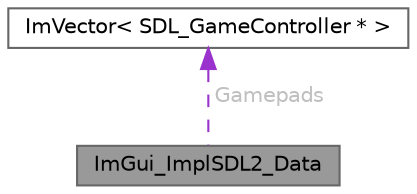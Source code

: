 digraph "ImGui_ImplSDL2_Data"
{
 // LATEX_PDF_SIZE
  bgcolor="transparent";
  edge [fontname=Helvetica,fontsize=10,labelfontname=Helvetica,labelfontsize=10];
  node [fontname=Helvetica,fontsize=10,shape=box,height=0.2,width=0.4];
  Node1 [id="Node000001",label="ImGui_ImplSDL2_Data",height=0.2,width=0.4,color="gray40", fillcolor="grey60", style="filled", fontcolor="black",tooltip=" "];
  Node2 -> Node1 [id="edge1_Node000001_Node000002",dir="back",color="darkorchid3",style="dashed",tooltip=" ",label=" Gamepads",fontcolor="grey" ];
  Node2 [id="Node000002",label="ImVector\< SDL_GameController * \>",height=0.2,width=0.4,color="gray40", fillcolor="white", style="filled",URL="$structImVector.html",tooltip=" "];
}
